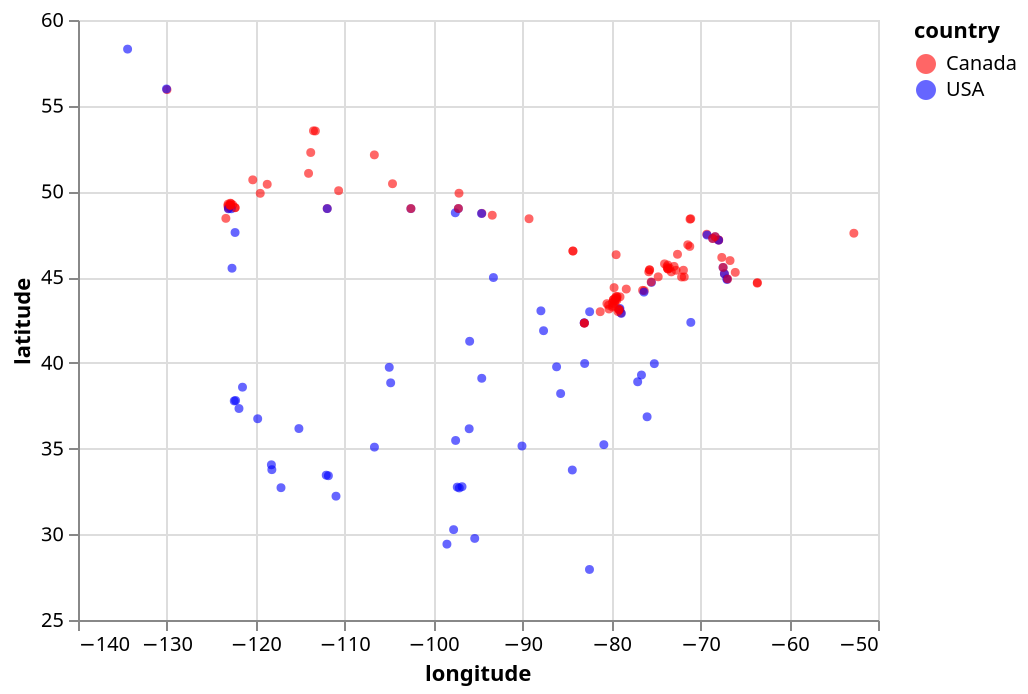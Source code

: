 {
  "config": {
    "view": {
      "continuousWidth": 400,
      "continuousHeight": 300
    }
  },
  "data": {
    "name": "data-2c4b8116a5ba02671a69ae33b802cc1c"
  },
  "mark": {
    "type": "circle",
    "opacity": 0.6,
    "size": 20
  },
  "encoding": {
    "color": {
      "type": "nominal",
      "field": "country",
      "scale": {
        "domain": [
          "Canada",
          "USA"
        ],
        "range": [
          "red",
          "blue"
        ]
      }
    },
    "x": {
      "type": "quantitative",
      "field": "longitude",
      "scale": {
        "domain": [
          -140,
          -50
        ]
      }
    },
    "y": {
      "type": "quantitative",
      "field": "latitude",
      "scale": {
        "domain": [
          25,
          60
        ]
      }
    }
  },
  "$schema": "https://vega.github.io/schema/vega-lite/v5.json",
  "datasets": {
    "data-2c4b8116a5ba02671a69ae33b802cc1c": [
      {
        "longitude": -76.4813,
        "latitude": 44.2307,
        "country": "Canada"
      },
      {
        "longitude": -81.2496,
        "latitude": 42.9837,
        "country": "Canada"
      },
      {
        "longitude": -66.058,
        "latitude": 45.2788,
        "country": "Canada"
      },
      {
        "longitude": -73.2533,
        "latitude": 45.3057,
        "country": "Canada"
      },
      {
        "longitude": -67.9245,
        "latitude": 47.1652,
        "country": "Canada"
      },
      {
        "longitude": -120.3394,
        "latitude": 50.6758,
        "country": "Canada"
      },
      {
        "longitude": -106.65100000000001,
        "latitude": 35.0841,
        "country": "USA"
      },
      {
        "longitude": -79.6902,
        "latitude": 44.3893,
        "country": "Canada"
      },
      {
        "longitude": -84.3201,
        "latitude": 46.5239,
        "country": "Canada"
      },
      {
        "longitude": -98.4951,
        "latitude": 29.4246,
        "country": "USA"
      },
      {
        "longitude": -77.0366,
        "latitude": 38.895,
        "country": "USA"
      },
      {
        "longitude": -93.3968,
        "latitude": 48.6114,
        "country": "Canada"
      },
      {
        "longitude": -67.2799,
        "latitude": 45.2004,
        "country": "Canada"
      },
      {
        "longitude": -122.8565,
        "latitude": 49.3144,
        "country": "Canada"
      },
      {
        "longitude": -63.571999999999996,
        "latitude": 44.68,
        "country": "Canada"
      },
      {
        "longitude": -68.3219,
        "latitude": 47.3556,
        "country": "USA"
      },
      {
        "longitude": -97.1385,
        "latitude": 49.8955,
        "country": "Canada"
      },
      {
        "longitude": -122.3295,
        "latitude": 49.0521,
        "country": "Canada"
      },
      {
        "longitude": -87.6244,
        "latitude": 41.8756,
        "country": "USA"
      },
      {
        "longitude": -68.5897,
        "latitude": 47.2587,
        "country": "USA"
      },
      {
        "longitude": -73.4467,
        "latitude": 45.5172,
        "country": "Canada"
      },
      {
        "longitude": -63.5859,
        "latitude": 44.6486,
        "country": "Canada"
      },
      {
        "longitude": -97.7437,
        "latitude": 30.2711,
        "country": "USA"
      },
      {
        "longitude": -79.0247,
        "latitude": 43.8504,
        "country": "Canada"
      },
      {
        "longitude": -111.9639,
        "latitude": 49.0017,
        "country": "Canada"
      },
      {
        "longitude": -129.9912,
        "latitude": 55.9383,
        "country": "Canada"
      },
      {
        "longitude": -78.9186,
        "latitude": 42.9131,
        "country": "Canada"
      },
      {
        "longitude": -71.7985,
        "latitude": 45.0126,
        "country": "Canada"
      },
      {
        "longitude": -95.9929,
        "latitude": 36.1557,
        "country": "USA"
      },
      {
        "longitude": -123.0833,
        "latitude": 49.0167,
        "country": "Canada"
      },
      {
        "longitude": -94.5648,
        "latitude": 48.7227,
        "country": "Canada"
      },
      {
        "longitude": -118.7148,
        "latitude": 50.4165,
        "country": "Canada"
      },
      {
        "longitude": -97.2049,
        "latitude": 48.9988,
        "country": "USA"
      },
      {
        "longitude": -122.7933,
        "latitude": 49.2843,
        "country": "Canada"
      },
      {
        "longitude": -97.1056,
        "latitude": 32.7019,
        "country": "USA"
      },
      {
        "longitude": -72.5565,
        "latitude": 46.3327,
        "country": "Canada"
      },
      {
        "longitude": -75.1635,
        "latitude": 39.9527,
        "country": "USA"
      },
      {
        "longitude": -110.9748,
        "latitude": 32.2229,
        "country": "USA"
      },
      {
        "longitude": -67.2781,
        "latitude": 45.18899999999999,
        "country": "USA"
      },
      {
        "longitude": -83.0466,
        "latitude": 42.3316,
        "country": "USA"
      },
      {
        "longitude": -79.7599,
        "latitude": 43.6858,
        "country": "Canada"
      },
      {
        "longitude": -84.3201,
        "latitude": 46.5239,
        "country": "Canada"
      },
      {
        "longitude": -106.6608,
        "latitude": 52.1318,
        "country": "Canada"
      },
      {
        "longitude": -83.0007,
        "latitude": 39.9623,
        "country": "USA"
      },
      {
        "longitude": -75.7106,
        "latitude": 45.4284,
        "country": "Canada"
      },
      {
        "longitude": -52.7151,
        "latitude": 47.5617,
        "country": "Canada"
      },
      {
        "longitude": -113.508,
        "latitude": 53.5354,
        "country": "Canada"
      },
      {
        "longitude": -76.6108,
        "latitude": 39.2909,
        "country": "USA"
      },
      {
        "longitude": -97.5533,
        "latitude": 48.7531,
        "country": "USA"
      },
      {
        "longitude": -66.9843,
        "latitude": 44.8607,
        "country": "USA"
      },
      {
        "longitude": -113.8184,
        "latitude": 52.2698,
        "country": "Canada"
      },
      {
        "longitude": -113.2966,
        "latitude": 53.5257,
        "country": "Canada"
      },
      {
        "longitude": -79.4394,
        "latitude": 43.8801,
        "country": "Canada"
      },
      {
        "longitude": -66.9905,
        "latitude": 44.9065,
        "country": "USA"
      },
      {
        "longitude": -112.0741,
        "latitude": 33.4484,
        "country": "USA"
      },
      {
        "longitude": -130.0437,
        "latitude": 55.9773,
        "country": "USA"
      },
      {
        "longitude": -75.7887,
        "latitude": 45.3113,
        "country": "Canada"
      },
      {
        "longitude": -80.8431,
        "latitude": 35.2272,
        "country": "USA"
      },
      {
        "longitude": -79.6667,
        "latitude": 43.4474,
        "country": "Canada"
      },
      {
        "longitude": -121.8906,
        "latitude": 37.3362,
        "country": "USA"
      },
      {
        "longitude": -85.7039,
        "latitude": 38.2092,
        "country": "USA"
      },
      {
        "longitude": -73.6515,
        "latitude": 45.7081,
        "country": "Canada"
      },
      {
        "longitude": -122.4199,
        "latitude": 37.779,
        "country": "USA"
      },
      {
        "longitude": -79.4109,
        "latitude": 43.7615,
        "country": "Canada"
      },
      {
        "longitude": -67.9245,
        "latitude": 47.1652,
        "country": "Canada"
      },
      {
        "longitude": -111.9626,
        "latitude": 48.9971,
        "country": "USA"
      },
      {
        "longitude": -79.0359,
        "latitude": 43.1726,
        "country": "USA"
      },
      {
        "longitude": -73.6875,
        "latitude": 45.5089,
        "country": "Canada"
      },
      {
        "longitude": -111.8315,
        "latitude": 33.4151,
        "country": "USA"
      },
      {
        "longitude": -114.0626,
        "latitude": 51.0534,
        "country": "Canada"
      },
      {
        "longitude": -73.6289,
        "latitude": 45.468,
        "country": "Canada"
      },
      {
        "longitude": -75.9774,
        "latitude": 36.853,
        "country": "USA"
      },
      {
        "longitude": -79.3839,
        "latitude": 43.6535,
        "country": "Canada"
      },
      {
        "longitude": -87.9225,
        "latitude": 43.035,
        "country": "USA"
      },
      {
        "longitude": -72.7218,
        "latitude": 45.398999999999994,
        "country": "Canada"
      },
      {
        "longitude": -117.1628,
        "latitude": 32.7174,
        "country": "USA"
      },
      {
        "longitude": -67.4297,
        "latitude": 45.5634,
        "country": "USA"
      },
      {
        "longitude": -83.0466,
        "latitude": 42.3316,
        "country": "USA"
      },
      {
        "longitude": -123.1374,
        "latitude": 49.1632,
        "country": "Canada"
      },
      {
        "longitude": -119.4983,
        "latitude": 49.8893,
        "country": "Canada"
      },
      {
        "longitude": -79.8729,
        "latitude": 43.2561,
        "country": "Canada"
      },
      {
        "longitude": -122.5997,
        "latitude": 49.2197,
        "country": "Canada"
      },
      {
        "longitude": -80.2632,
        "latitude": 43.1408,
        "country": "Canada"
      },
      {
        "longitude": -79.2441,
        "latitude": 43.158,
        "country": "Canada"
      },
      {
        "longitude": -97.2089,
        "latitude": 49.0061,
        "country": "Canada"
      },
      {
        "longitude": -94.6002,
        "latitude": 48.7124,
        "country": "USA"
      },
      {
        "longitude": -102.5496,
        "latitude": 48.9959,
        "country": "USA"
      },
      {
        "longitude": -83.0353,
        "latitude": 42.3171,
        "country": "Canada"
      },
      {
        "longitude": -71.889,
        "latitude": 45.4033,
        "country": "Canada"
      },
      {
        "longitude": -66.6458,
        "latitude": 45.9664,
        "country": "Canada"
      },
      {
        "longitude": -71.0692,
        "latitude": 48.406000000000006,
        "country": "Canada"
      },
      {
        "longitude": -84.3902,
        "latitude": 33.7491,
        "country": "USA"
      },
      {
        "longitude": -122.7436,
        "latitude": 48.9881,
        "country": "USA"
      },
      {
        "longitude": -102.54799999999999,
        "latitude": 49.0014,
        "country": "Canada"
      },
      {
        "longitude": -104.6173,
        "latitude": 50.4488,
        "country": "Canada"
      },
      {
        "longitude": -122.3301,
        "latitude": 47.6038,
        "country": "USA"
      },
      {
        "longitude": -123.11399999999999,
        "latitude": 49.2609,
        "country": "Canada"
      },
      {
        "longitude": -71.0583,
        "latitude": 42.3603,
        "country": "USA"
      },
      {
        "longitude": -134.4197,
        "latitude": 58.3019,
        "country": "USA"
      },
      {
        "longitude": -75.4864,
        "latitude": 44.6943,
        "country": "USA"
      },
      {
        "longitude": -82.4405,
        "latitude": 42.9816,
        "country": "USA"
      },
      {
        "longitude": -71.3998,
        "latitude": 46.8884,
        "country": "Canada"
      },
      {
        "longitude": -122.6742,
        "latitude": 45.5202,
        "country": "USA"
      },
      {
        "longitude": -67.9353,
        "latitude": 47.1575,
        "country": "USA"
      },
      {
        "longitude": -69.265,
        "latitude": 47.5052,
        "country": "Canada"
      },
      {
        "longitude": -97.3327,
        "latitude": 32.7532,
        "country": "USA"
      },
      {
        "longitude": -123.365,
        "latitude": 48.4283,
        "country": "Canada"
      },
      {
        "longitude": -68.3281,
        "latitude": 47.3644,
        "country": "Canada"
      },
      {
        "longitude": -78.8784,
        "latitude": 42.8867,
        "country": "USA"
      },
      {
        "longitude": -79.5268,
        "latitude": 43.7942,
        "country": "Canada"
      },
      {
        "longitude": -79.6457,
        "latitude": 43.5903,
        "country": "Canada"
      },
      {
        "longitude": -79.4608,
        "latitude": 46.3092,
        "country": "Canada"
      },
      {
        "longitude": -95.9384,
        "latitude": 41.2587,
        "country": "USA"
      },
      {
        "longitude": -79.0615,
        "latitude": 43.0844,
        "country": "USA"
      },
      {
        "longitude": -79.7967,
        "latitude": 43.3249,
        "country": "Canada"
      },
      {
        "longitude": -69.2275,
        "latitude": 47.4562,
        "country": "USA"
      },
      {
        "longitude": -123.0833,
        "latitude": 49.0833,
        "country": "Canada"
      },
      {
        "longitude": -90.0516,
        "latitude": 35.149,
        "country": "USA"
      },
      {
        "longitude": -122.2714,
        "latitude": 37.8045,
        "country": "USA"
      },
      {
        "longitude": -119.7848,
        "latitude": 36.7394,
        "country": "USA"
      },
      {
        "longitude": -104.8253,
        "latitude": 38.834,
        "country": "USA"
      },
      {
        "longitude": -74.0132,
        "latitude": 45.7754,
        "country": "Canada"
      },
      {
        "longitude": -79.3377,
        "latitude": 43.8564,
        "country": "Canada"
      },
      {
        "longitude": -93.2655,
        "latitude": 44.9773,
        "country": "USA"
      },
      {
        "longitude": -95.3677,
        "latitude": 29.7589,
        "country": "USA"
      },
      {
        "longitude": -80.3123,
        "latitude": 43.3601,
        "country": "Canada"
      },
      {
        "longitude": -79.1153,
        "latitude": 43.101000000000006,
        "country": "Canada"
      },
      {
        "longitude": -79.7599,
        "latitude": 43.6858,
        "country": "Canada"
      },
      {
        "longitude": -75.5192,
        "latitude": 44.7184,
        "country": "Canada"
      },
      {
        "longitude": -68.6034,
        "latitude": 47.2527,
        "country": "Canada"
      },
      {
        "longitude": -83.0353,
        "latitude": 42.3171,
        "country": "Canada"
      },
      {
        "longitude": -73.7344,
        "latitude": 45.6056,
        "country": "Canada"
      },
      {
        "longitude": -72.0968,
        "latitude": 45.0072,
        "country": "Canada"
      },
      {
        "longitude": -67.5735,
        "latitude": 46.1503,
        "country": "Canada"
      },
      {
        "longitude": -80.4944,
        "latitude": 43.4532,
        "country": "Canada"
      },
      {
        "longitude": -79.1153,
        "latitude": 43.101000000000006,
        "country": "Canada"
      },
      {
        "longitude": -110.679,
        "latitude": 50.043,
        "country": "Canada"
      },
      {
        "longitude": -78.3199,
        "latitude": 44.3048,
        "country": "Canada"
      },
      {
        "longitude": -79.2506,
        "latitude": 42.9931,
        "country": "Canada"
      },
      {
        "longitude": -96.7969,
        "latitude": 32.7763,
        "country": "USA"
      },
      {
        "longitude": -122.3295,
        "latitude": 49.0521,
        "country": "Canada"
      },
      {
        "longitude": -123.07799999999999,
        "latitude": 48.9854,
        "country": "USA"
      },
      {
        "longitude": -97.5171,
        "latitude": 35.473,
        "country": "USA"
      },
      {
        "longitude": -104.9849,
        "latitude": 39.7392,
        "country": "USA"
      },
      {
        "longitude": -94.5781,
        "latitude": 39.1001,
        "country": "USA"
      },
      {
        "longitude": -122.9109,
        "latitude": 49.2068,
        "country": "Canada"
      },
      {
        "longitude": -89.2598,
        "latitude": 48.4064,
        "country": "Canada"
      },
      {
        "longitude": -82.4584,
        "latitude": 27.9478,
        "country": "USA"
      },
      {
        "longitude": -71.1473,
        "latitude": 48.382,
        "country": "Canada"
      },
      {
        "longitude": -71.1753,
        "latitude": 46.791000000000004,
        "country": "Canada"
      },
      {
        "longitude": -73.6104,
        "latitude": 45.4972,
        "country": "Canada"
      },
      {
        "longitude": -79.8828,
        "latitude": 43.5137,
        "country": "Canada"
      },
      {
        "longitude": -118.2428,
        "latitude": 34.0537,
        "country": "USA"
      },
      {
        "longitude": -118.1916,
        "latitude": 33.769,
        "country": "USA"
      },
      {
        "longitude": -86.1584,
        "latitude": 39.7683,
        "country": "USA"
      },
      {
        "longitude": -72.9406,
        "latitude": 45.6275,
        "country": "Canada"
      },
      {
        "longitude": -75.6903,
        "latitude": 45.4211,
        "country": "Canada"
      },
      {
        "longitude": -76.3019,
        "latitude": 44.211000000000006,
        "country": "Canada"
      },
      {
        "longitude": -115.1485,
        "latitude": 36.1673,
        "country": "USA"
      },
      {
        "longitude": -122.8491,
        "latitude": 49.1913,
        "country": "Canada"
      },
      {
        "longitude": -67.4253,
        "latitude": 45.5672,
        "country": "Canada"
      },
      {
        "longitude": -122.8491,
        "latitude": 49.1913,
        "country": "Canada"
      },
      {
        "longitude": -76.3305,
        "latitude": 44.1255,
        "country": "USA"
      },
      {
        "longitude": -74.7287,
        "latitude": 45.0184,
        "country": "Canada"
      },
      {
        "longitude": -121.4944,
        "latitude": 38.5816,
        "country": "USA"
      },
      {
        "longitude": -79.5656,
        "latitude": 43.6436,
        "country": "Canada"
      },
      {
        "longitude": -66.9195,
        "latitude": 44.8938,
        "country": "Canada"
      }
    ]
  }
}